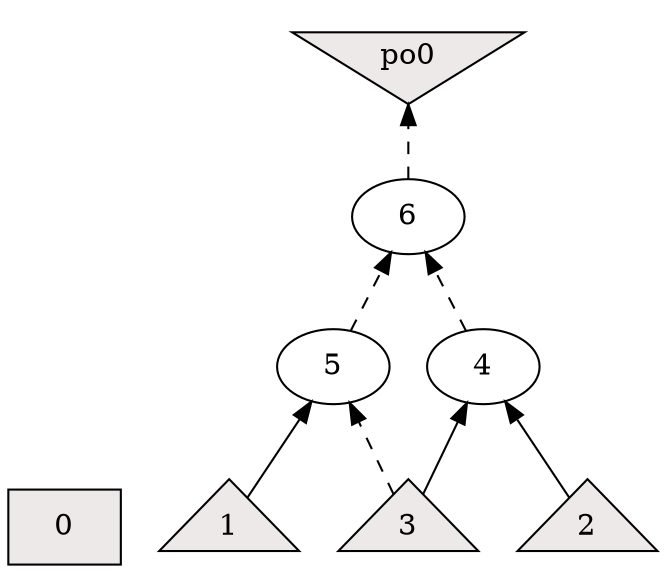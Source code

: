 digraph {
rankdir=BT;
0 [label="0",shape=box,style=filled,fillcolor=snow2]
1 [label="1",shape=triangle,style=filled,fillcolor=snow2]
2 [label="2",shape=triangle,style=filled,fillcolor=snow2]
3 [label="3",shape=triangle,style=filled,fillcolor=snow2]
4 [label="4",shape=ellipse,style=filled,fillcolor=white]
5 [label="5",shape=ellipse,style=filled,fillcolor=white]
6 [label="6",shape=ellipse,style=filled,fillcolor=white]
po0 [shape=invtriangle,style=filled,fillcolor=snow2]
2 -> 4 [style=solid]
3 -> 4 [style=solid]
1 -> 5 [style=solid]
3 -> 5 [style=dashed]
4 -> 6 [style=dashed]
5 -> 6 [style=dashed]
6 -> po0 [style=dashed]
{rank = same; 0; 1; 2; 3; }
{rank = same; 4; 5; }
{rank = same; 6; }
{rank = same; po0; }
}

